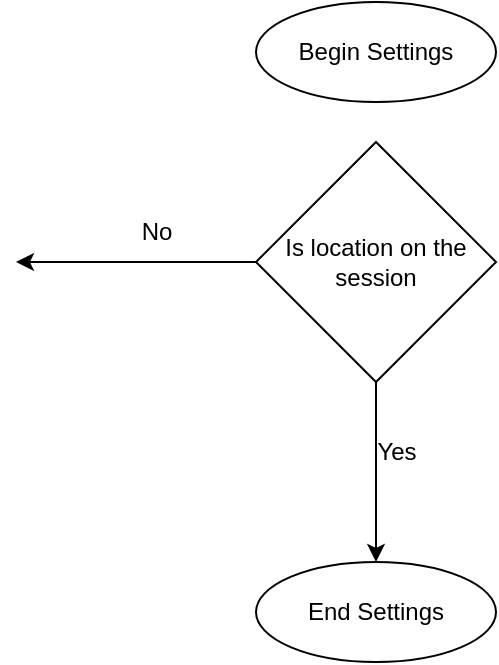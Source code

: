 <mxfile version="24.7.7">
  <diagram name="Page-1" id="kWzpsoDcdl2X75EuScx2">
    <mxGraphModel dx="954" dy="618" grid="1" gridSize="10" guides="1" tooltips="1" connect="1" arrows="1" fold="1" page="1" pageScale="1" pageWidth="827" pageHeight="1169" math="0" shadow="0">
      <root>
        <mxCell id="0" />
        <mxCell id="1" parent="0" />
        <mxCell id="Nkkfnbg8zN6Xrn1Q_kGs-1" value="Begin Settings" style="ellipse;whiteSpace=wrap;html=1;" vertex="1" parent="1">
          <mxGeometry x="380" y="60" width="120" height="50" as="geometry" />
        </mxCell>
        <mxCell id="Nkkfnbg8zN6Xrn1Q_kGs-2" value="End Settings" style="ellipse;whiteSpace=wrap;html=1;" vertex="1" parent="1">
          <mxGeometry x="380" y="340" width="120" height="50" as="geometry" />
        </mxCell>
        <mxCell id="Nkkfnbg8zN6Xrn1Q_kGs-6" style="edgeStyle=orthogonalEdgeStyle;rounded=0;orthogonalLoop=1;jettySize=auto;html=1;exitX=0.5;exitY=1;exitDx=0;exitDy=0;entryX=0.5;entryY=0;entryDx=0;entryDy=0;" edge="1" parent="1" source="Nkkfnbg8zN6Xrn1Q_kGs-4" target="Nkkfnbg8zN6Xrn1Q_kGs-2">
          <mxGeometry relative="1" as="geometry">
            <mxPoint x="440" y="300" as="targetPoint" />
          </mxGeometry>
        </mxCell>
        <mxCell id="Nkkfnbg8zN6Xrn1Q_kGs-9" style="edgeStyle=orthogonalEdgeStyle;rounded=0;orthogonalLoop=1;jettySize=auto;html=1;exitX=0;exitY=0.5;exitDx=0;exitDy=0;" edge="1" parent="1" source="Nkkfnbg8zN6Xrn1Q_kGs-4">
          <mxGeometry relative="1" as="geometry">
            <mxPoint x="260" y="190" as="targetPoint" />
          </mxGeometry>
        </mxCell>
        <mxCell id="Nkkfnbg8zN6Xrn1Q_kGs-4" value="Is location on the session" style="rhombus;whiteSpace=wrap;html=1;" vertex="1" parent="1">
          <mxGeometry x="380" y="130" width="120" height="120" as="geometry" />
        </mxCell>
        <mxCell id="Nkkfnbg8zN6Xrn1Q_kGs-7" value="Yes" style="text;html=1;align=center;verticalAlign=middle;resizable=0;points=[];autosize=1;strokeColor=none;fillColor=none;" vertex="1" parent="1">
          <mxGeometry x="430" y="270" width="40" height="30" as="geometry" />
        </mxCell>
        <mxCell id="Nkkfnbg8zN6Xrn1Q_kGs-10" value="No" style="text;html=1;align=center;verticalAlign=middle;resizable=0;points=[];autosize=1;strokeColor=none;fillColor=none;" vertex="1" parent="1">
          <mxGeometry x="310" y="160" width="40" height="30" as="geometry" />
        </mxCell>
      </root>
    </mxGraphModel>
  </diagram>
</mxfile>
